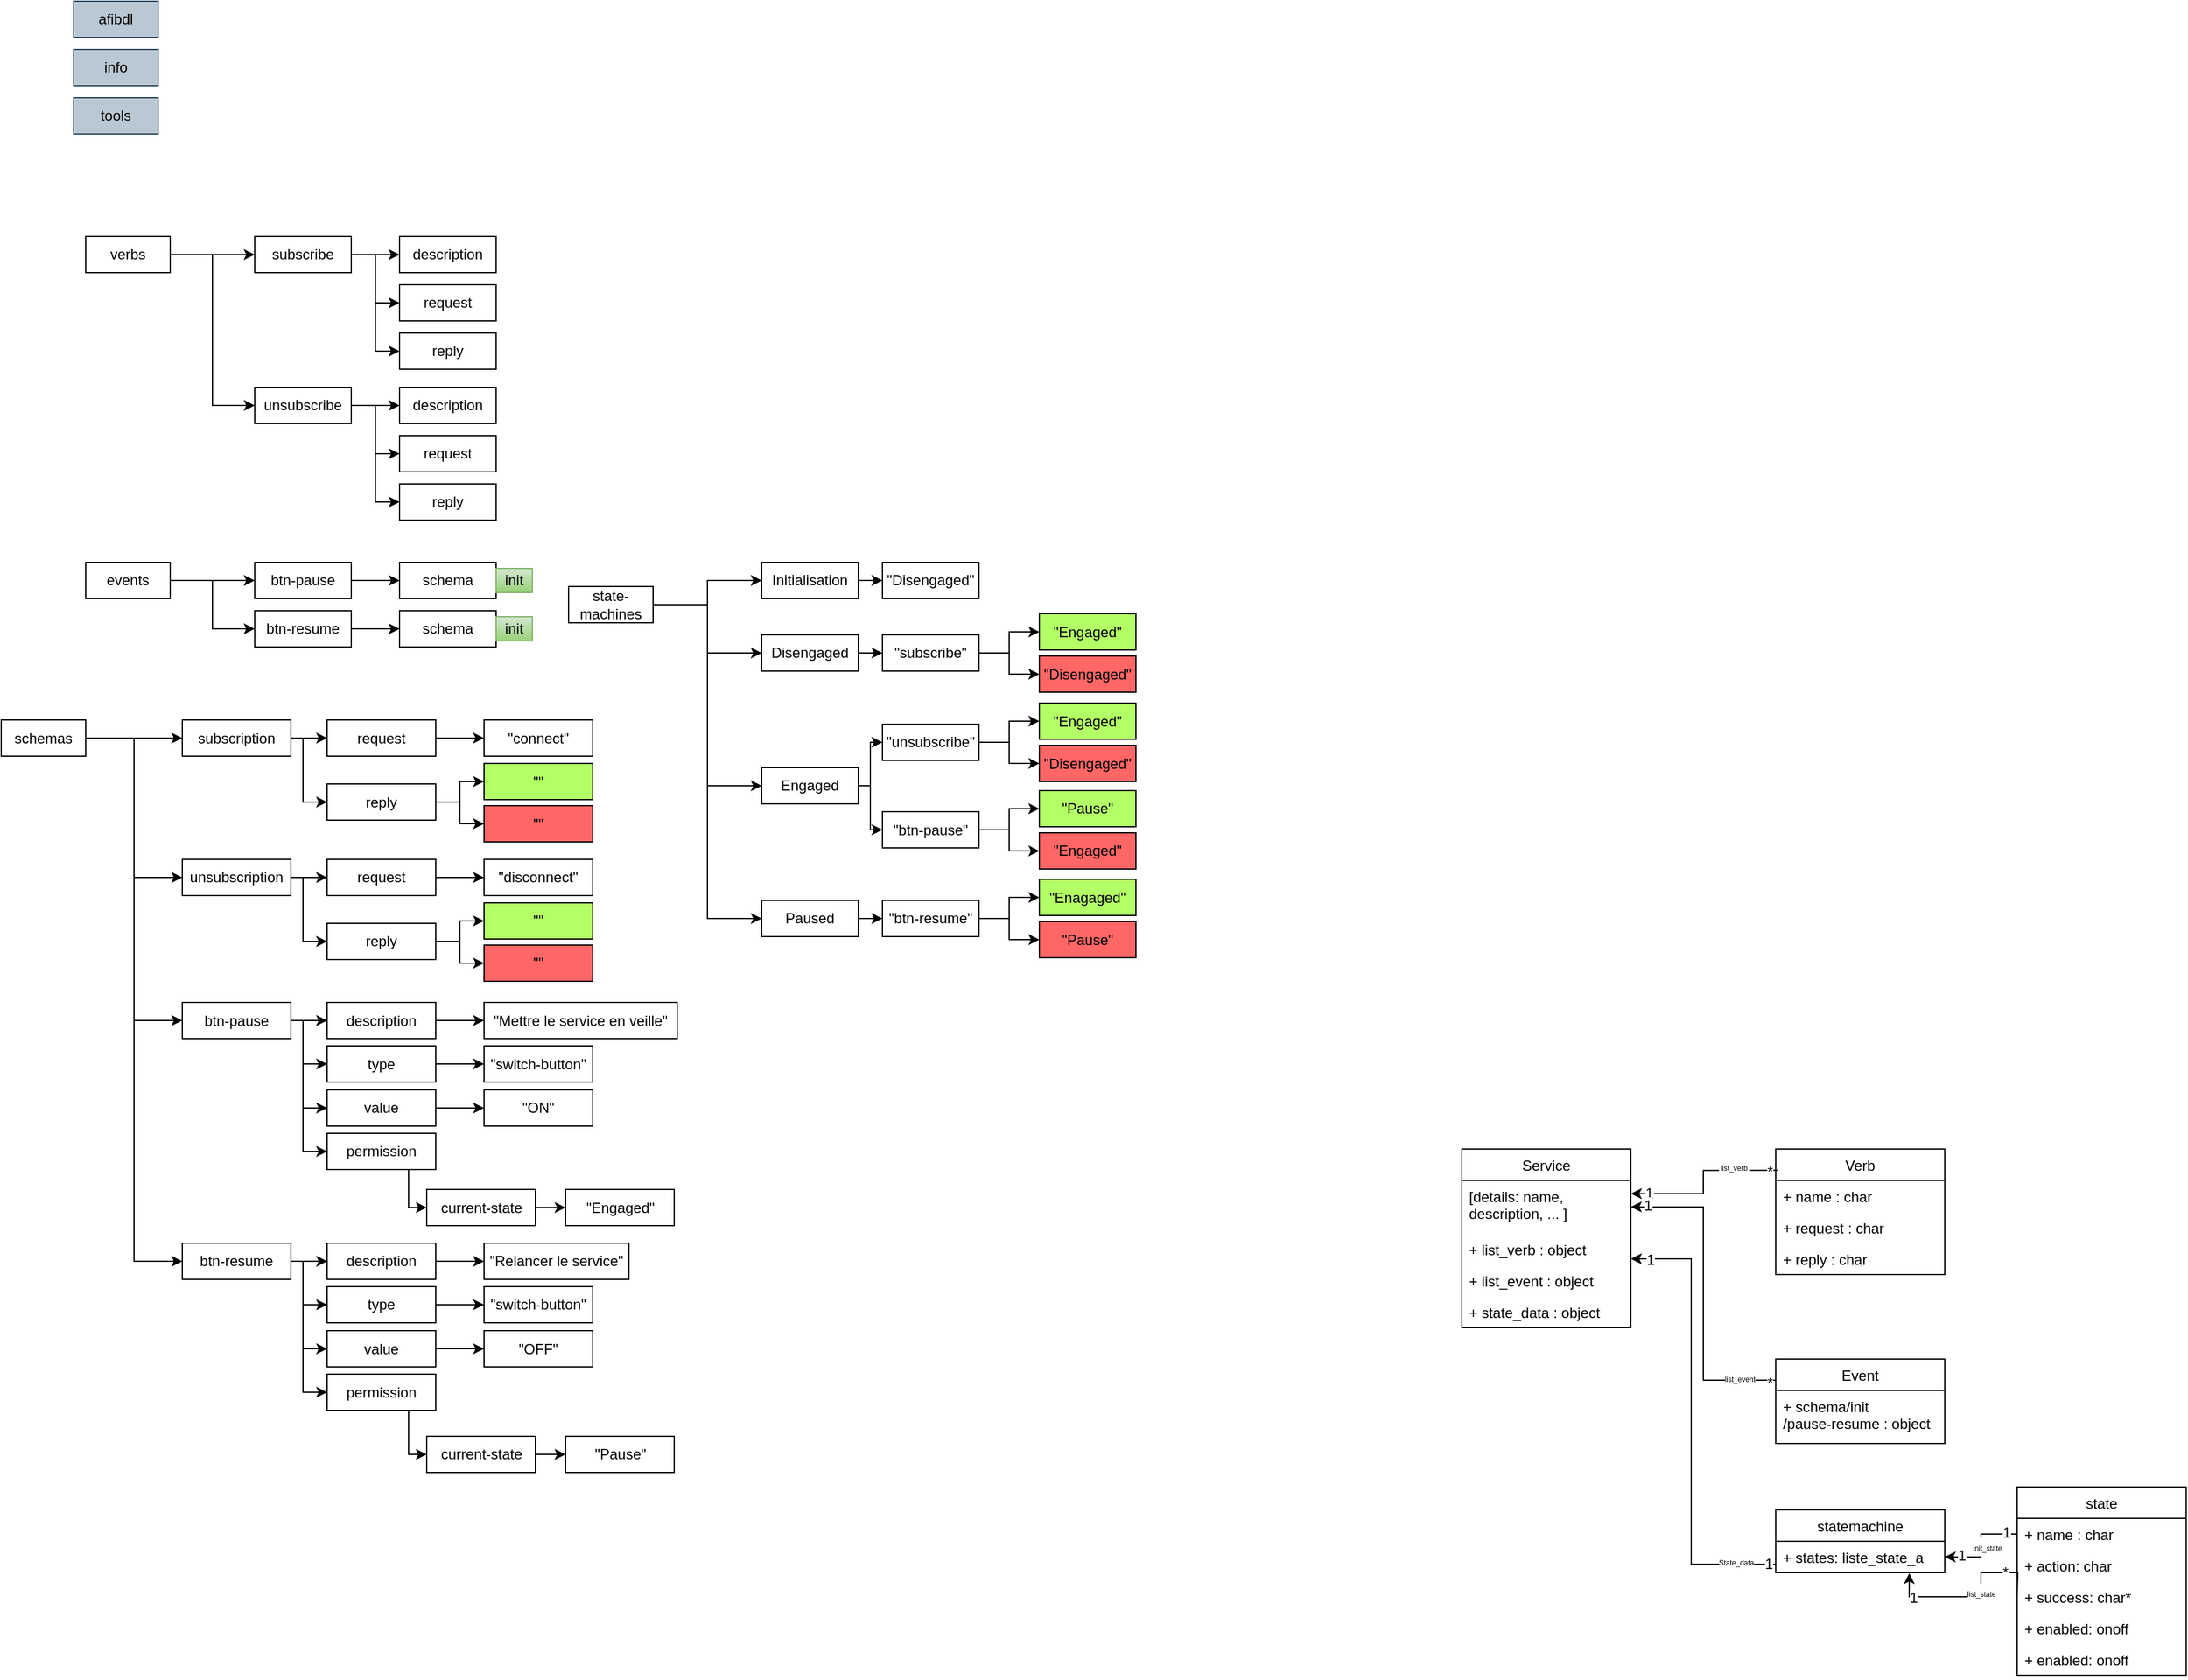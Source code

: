 <mxfile version="9.3.1" type="device" userAgent="Mozilla/5.0 (Macintosh; Intel Mac OS X 10_14_5) AppleWebKit/537.36 (KHTML, like Gecko) draw.io/9.3.1 Chrome/66.0.336.181 Electron/3.0.6 Safari/537.36" editor="www.draw.io"><diagram id="24YvYwJ9fPWaS8SJnRq9" name="Page-1"><mxGraphModel dx="1188" dy="614" grid="1" gridSize="10" guides="1" tooltips="1" connect="1" arrows="1" fold="1" page="0" pageScale="1" pageWidth="850" pageHeight="1100" background="#ffffff" math="0" shadow="0"><root><mxCell id="0"/><mxCell id="1" parent="0"/><mxCell id="QoUCyufGSSuas2Pn6Xo8-1" value="afibdl" style="rounded=0;whiteSpace=wrap;html=1;fillColor=#bac8d3;strokeColor=#23445d;" parent="1" vertex="1"><mxGeometry x="-310" y="10" width="70" height="30" as="geometry"/></mxCell><mxCell id="QoUCyufGSSuas2Pn6Xo8-2" value="info" style="rounded=0;whiteSpace=wrap;html=1;fillColor=#bac8d3;strokeColor=#23445d;" parent="1" vertex="1"><mxGeometry x="-310" y="50" width="70" height="30" as="geometry"/></mxCell><mxCell id="QoUCyufGSSuas2Pn6Xo8-3" value="tools" style="rounded=0;whiteSpace=wrap;html=1;fillColor=#bac8d3;strokeColor=#23445d;" parent="1" vertex="1"><mxGeometry x="-310" y="90" width="70" height="30" as="geometry"/></mxCell><mxCell id="QoUCyufGSSuas2Pn6Xo8-12" style="edgeStyle=orthogonalEdgeStyle;rounded=0;orthogonalLoop=1;jettySize=auto;html=1;exitX=1;exitY=0.5;exitDx=0;exitDy=0;entryX=0;entryY=0.5;entryDx=0;entryDy=0;" parent="1" source="QoUCyufGSSuas2Pn6Xo8-4" target="QoUCyufGSSuas2Pn6Xo8-9" edge="1"><mxGeometry relative="1" as="geometry"/></mxCell><mxCell id="QoUCyufGSSuas2Pn6Xo8-45" style="edgeStyle=orthogonalEdgeStyle;rounded=0;orthogonalLoop=1;jettySize=auto;html=1;exitX=1;exitY=0.5;exitDx=0;exitDy=0;entryX=0;entryY=0.5;entryDx=0;entryDy=0;" parent="1" source="QoUCyufGSSuas2Pn6Xo8-4" target="QoUCyufGSSuas2Pn6Xo8-10" edge="1"><mxGeometry relative="1" as="geometry"/></mxCell><mxCell id="QoUCyufGSSuas2Pn6Xo8-4" value="verbs" style="rounded=0;whiteSpace=wrap;html=1;" parent="1" vertex="1"><mxGeometry x="-300" y="205" width="70" height="30" as="geometry"/></mxCell><mxCell id="QoUCyufGSSuas2Pn6Xo8-46" style="edgeStyle=orthogonalEdgeStyle;rounded=0;orthogonalLoop=1;jettySize=auto;html=1;exitX=1;exitY=0.5;exitDx=0;exitDy=0;entryX=0;entryY=0.5;entryDx=0;entryDy=0;" parent="1" source="QoUCyufGSSuas2Pn6Xo8-5" target="QoUCyufGSSuas2Pn6Xo8-14" edge="1"><mxGeometry relative="1" as="geometry"/></mxCell><mxCell id="QoUCyufGSSuas2Pn6Xo8-47" style="edgeStyle=orthogonalEdgeStyle;rounded=0;orthogonalLoop=1;jettySize=auto;html=1;exitX=1;exitY=0.5;exitDx=0;exitDy=0;entryX=0;entryY=0.5;entryDx=0;entryDy=0;" parent="1" source="QoUCyufGSSuas2Pn6Xo8-5" target="QoUCyufGSSuas2Pn6Xo8-13" edge="1"><mxGeometry relative="1" as="geometry"/></mxCell><mxCell id="QoUCyufGSSuas2Pn6Xo8-5" value="events" style="rounded=0;whiteSpace=wrap;html=1;" parent="1" vertex="1"><mxGeometry x="-300" y="475" width="70" height="30" as="geometry"/></mxCell><mxCell id="QoUCyufGSSuas2Pn6Xo8-30" style="edgeStyle=orthogonalEdgeStyle;rounded=0;orthogonalLoop=1;jettySize=auto;html=1;exitX=1;exitY=0.5;exitDx=0;exitDy=0;entryX=0;entryY=0.5;entryDx=0;entryDy=0;" parent="1" source="QoUCyufGSSuas2Pn6Xo8-7" target="QoUCyufGSSuas2Pn6Xo8-26" edge="1"><mxGeometry relative="1" as="geometry"/></mxCell><mxCell id="QoUCyufGSSuas2Pn6Xo8-31" style="edgeStyle=orthogonalEdgeStyle;rounded=0;orthogonalLoop=1;jettySize=auto;html=1;exitX=1;exitY=0.5;exitDx=0;exitDy=0;entryX=0;entryY=0.5;entryDx=0;entryDy=0;" parent="1" source="QoUCyufGSSuas2Pn6Xo8-7" target="QoUCyufGSSuas2Pn6Xo8-27" edge="1"><mxGeometry relative="1" as="geometry"/></mxCell><mxCell id="QoUCyufGSSuas2Pn6Xo8-32" style="edgeStyle=orthogonalEdgeStyle;rounded=0;orthogonalLoop=1;jettySize=auto;html=1;exitX=1;exitY=0.5;exitDx=0;exitDy=0;entryX=0;entryY=0.5;entryDx=0;entryDy=0;" parent="1" source="QoUCyufGSSuas2Pn6Xo8-7" target="QoUCyufGSSuas2Pn6Xo8-158" edge="1"><mxGeometry relative="1" as="geometry"><mxPoint x="-220" y="1235.5" as="targetPoint"/></mxGeometry></mxCell><mxCell id="QoUCyufGSSuas2Pn6Xo8-52" style="edgeStyle=orthogonalEdgeStyle;rounded=0;orthogonalLoop=1;jettySize=auto;html=1;exitX=1;exitY=0.5;exitDx=0;exitDy=0;entryX=0;entryY=0.5;entryDx=0;entryDy=0;" parent="1" source="QoUCyufGSSuas2Pn6Xo8-7" target="QoUCyufGSSuas2Pn6Xo8-25" edge="1"><mxGeometry relative="1" as="geometry"/></mxCell><mxCell id="QoUCyufGSSuas2Pn6Xo8-7" value="schemas" style="rounded=0;whiteSpace=wrap;html=1;" parent="1" vertex="1"><mxGeometry x="-370" y="605.5" width="70" height="30" as="geometry"/></mxCell><mxCell id="QoUCyufGSSuas2Pn6Xo8-21" style="edgeStyle=orthogonalEdgeStyle;rounded=0;orthogonalLoop=1;jettySize=auto;html=1;exitX=1;exitY=0.5;exitDx=0;exitDy=0;" parent="1" source="QoUCyufGSSuas2Pn6Xo8-8" target="QoUCyufGSSuas2Pn6Xo8-17" edge="1"><mxGeometry relative="1" as="geometry"/></mxCell><mxCell id="QoUCyufGSSuas2Pn6Xo8-22" style="edgeStyle=orthogonalEdgeStyle;rounded=0;orthogonalLoop=1;jettySize=auto;html=1;exitX=1;exitY=0.5;exitDx=0;exitDy=0;entryX=0;entryY=0.5;entryDx=0;entryDy=0;" parent="1" source="QoUCyufGSSuas2Pn6Xo8-8" target="QoUCyufGSSuas2Pn6Xo8-18" edge="1"><mxGeometry relative="1" as="geometry"/></mxCell><mxCell id="QoUCyufGSSuas2Pn6Xo8-23" style="edgeStyle=orthogonalEdgeStyle;rounded=0;orthogonalLoop=1;jettySize=auto;html=1;exitX=1;exitY=0.5;exitDx=0;exitDy=0;entryX=0;entryY=0.5;entryDx=0;entryDy=0;" parent="1" source="QoUCyufGSSuas2Pn6Xo8-8" target="QoUCyufGSSuas2Pn6Xo8-19" edge="1"><mxGeometry relative="1" as="geometry"/></mxCell><mxCell id="QoUCyufGSSuas2Pn6Xo8-24" style="edgeStyle=orthogonalEdgeStyle;rounded=0;orthogonalLoop=1;jettySize=auto;html=1;exitX=1;exitY=0.5;exitDx=0;exitDy=0;entryX=0;entryY=0.5;entryDx=0;entryDy=0;" parent="1" source="QoUCyufGSSuas2Pn6Xo8-8" target="QoUCyufGSSuas2Pn6Xo8-20" edge="1"><mxGeometry relative="1" as="geometry"/></mxCell><mxCell id="QoUCyufGSSuas2Pn6Xo8-8" value="state-machines" style="rounded=0;whiteSpace=wrap;html=1;" parent="1" vertex="1"><mxGeometry x="100" y="495" width="70" height="30" as="geometry"/></mxCell><mxCell id="QoUCyufGSSuas2Pn6Xo8-42" style="edgeStyle=orthogonalEdgeStyle;rounded=0;orthogonalLoop=1;jettySize=auto;html=1;exitX=1;exitY=0.5;exitDx=0;exitDy=0;entryX=0;entryY=0.5;entryDx=0;entryDy=0;" parent="1" source="QoUCyufGSSuas2Pn6Xo8-9" target="QoUCyufGSSuas2Pn6Xo8-39" edge="1"><mxGeometry relative="1" as="geometry"/></mxCell><mxCell id="QoUCyufGSSuas2Pn6Xo8-43" style="edgeStyle=orthogonalEdgeStyle;rounded=0;orthogonalLoop=1;jettySize=auto;html=1;exitX=1;exitY=0.5;exitDx=0;exitDy=0;entryX=0;entryY=0.5;entryDx=0;entryDy=0;" parent="1" source="QoUCyufGSSuas2Pn6Xo8-9" target="QoUCyufGSSuas2Pn6Xo8-41" edge="1"><mxGeometry relative="1" as="geometry"/></mxCell><mxCell id="QoUCyufGSSuas2Pn6Xo8-44" style="edgeStyle=orthogonalEdgeStyle;rounded=0;orthogonalLoop=1;jettySize=auto;html=1;exitX=1;exitY=0.5;exitDx=0;exitDy=0;entryX=0;entryY=0.5;entryDx=0;entryDy=0;" parent="1" source="QoUCyufGSSuas2Pn6Xo8-9" target="QoUCyufGSSuas2Pn6Xo8-40" edge="1"><mxGeometry relative="1" as="geometry"/></mxCell><mxCell id="QoUCyufGSSuas2Pn6Xo8-9" value="unsubscribe" style="rounded=0;whiteSpace=wrap;html=1;" parent="1" vertex="1"><mxGeometry x="-160" y="330" width="80" height="30" as="geometry"/></mxCell><mxCell id="QoUCyufGSSuas2Pn6Xo8-36" style="edgeStyle=orthogonalEdgeStyle;rounded=0;orthogonalLoop=1;jettySize=auto;html=1;exitX=1;exitY=0.5;exitDx=0;exitDy=0;entryX=0;entryY=0.5;entryDx=0;entryDy=0;" parent="1" source="QoUCyufGSSuas2Pn6Xo8-10" target="QoUCyufGSSuas2Pn6Xo8-33" edge="1"><mxGeometry relative="1" as="geometry"/></mxCell><mxCell id="QoUCyufGSSuas2Pn6Xo8-37" style="edgeStyle=orthogonalEdgeStyle;rounded=0;orthogonalLoop=1;jettySize=auto;html=1;exitX=1;exitY=0.5;exitDx=0;exitDy=0;entryX=0;entryY=0.5;entryDx=0;entryDy=0;" parent="1" source="QoUCyufGSSuas2Pn6Xo8-10" target="QoUCyufGSSuas2Pn6Xo8-35" edge="1"><mxGeometry relative="1" as="geometry"/></mxCell><mxCell id="QoUCyufGSSuas2Pn6Xo8-38" style="edgeStyle=orthogonalEdgeStyle;rounded=0;orthogonalLoop=1;jettySize=auto;html=1;exitX=1;exitY=0.5;exitDx=0;exitDy=0;entryX=0;entryY=0.5;entryDx=0;entryDy=0;" parent="1" source="QoUCyufGSSuas2Pn6Xo8-10" target="QoUCyufGSSuas2Pn6Xo8-34" edge="1"><mxGeometry relative="1" as="geometry"/></mxCell><mxCell id="QoUCyufGSSuas2Pn6Xo8-10" value="subscribe" style="rounded=0;whiteSpace=wrap;html=1;" parent="1" vertex="1"><mxGeometry x="-160" y="205" width="80" height="30" as="geometry"/></mxCell><mxCell id="QoUCyufGSSuas2Pn6Xo8-51" style="edgeStyle=orthogonalEdgeStyle;rounded=0;orthogonalLoop=1;jettySize=auto;html=1;exitX=1;exitY=0.5;exitDx=0;exitDy=0;entryX=0;entryY=0.5;entryDx=0;entryDy=0;" parent="1" source="QoUCyufGSSuas2Pn6Xo8-13" target="QoUCyufGSSuas2Pn6Xo8-50" edge="1"><mxGeometry relative="1" as="geometry"/></mxCell><mxCell id="QoUCyufGSSuas2Pn6Xo8-13" value="btn-resume" style="rounded=0;whiteSpace=wrap;html=1;" parent="1" vertex="1"><mxGeometry x="-160" y="515" width="80" height="30" as="geometry"/></mxCell><mxCell id="QoUCyufGSSuas2Pn6Xo8-49" style="edgeStyle=orthogonalEdgeStyle;rounded=0;orthogonalLoop=1;jettySize=auto;html=1;exitX=1;exitY=0.5;exitDx=0;exitDy=0;entryX=0;entryY=0.5;entryDx=0;entryDy=0;" parent="1" source="QoUCyufGSSuas2Pn6Xo8-14" target="QoUCyufGSSuas2Pn6Xo8-48" edge="1"><mxGeometry relative="1" as="geometry"/></mxCell><mxCell id="QoUCyufGSSuas2Pn6Xo8-14" value="btn-pause" style="rounded=0;whiteSpace=wrap;html=1;" parent="1" vertex="1"><mxGeometry x="-160" y="475" width="80" height="30" as="geometry"/></mxCell><mxCell id="QoUCyufGSSuas2Pn6Xo8-57" style="edgeStyle=orthogonalEdgeStyle;rounded=0;orthogonalLoop=1;jettySize=auto;html=1;exitX=1;exitY=0.5;exitDx=0;exitDy=0;entryX=0;entryY=0.5;entryDx=0;entryDy=0;" parent="1" source="QoUCyufGSSuas2Pn6Xo8-17" target="QoUCyufGSSuas2Pn6Xo8-56" edge="1"><mxGeometry relative="1" as="geometry"/></mxCell><mxCell id="QoUCyufGSSuas2Pn6Xo8-17" value="Initialisation" style="rounded=0;whiteSpace=wrap;html=1;" parent="1" vertex="1"><mxGeometry x="260" y="475" width="80" height="30" as="geometry"/></mxCell><mxCell id="QoUCyufGSSuas2Pn6Xo8-63" style="edgeStyle=orthogonalEdgeStyle;rounded=0;orthogonalLoop=1;jettySize=auto;html=1;exitX=1;exitY=0.5;exitDx=0;exitDy=0;entryX=0;entryY=0.5;entryDx=0;entryDy=0;" parent="1" source="QoUCyufGSSuas2Pn6Xo8-18" target="QoUCyufGSSuas2Pn6Xo8-58" edge="1"><mxGeometry relative="1" as="geometry"/></mxCell><mxCell id="QoUCyufGSSuas2Pn6Xo8-18" value="Disengaged" style="rounded=0;whiteSpace=wrap;html=1;" parent="1" vertex="1"><mxGeometry x="260" y="535" width="80" height="30" as="geometry"/></mxCell><mxCell id="QoUCyufGSSuas2Pn6Xo8-75" style="edgeStyle=orthogonalEdgeStyle;rounded=0;orthogonalLoop=1;jettySize=auto;html=1;exitX=1;exitY=0.5;exitDx=0;exitDy=0;entryX=0;entryY=0.5;entryDx=0;entryDy=0;" parent="1" source="QoUCyufGSSuas2Pn6Xo8-19" target="QoUCyufGSSuas2Pn6Xo8-64" edge="1"><mxGeometry relative="1" as="geometry"><Array as="points"><mxPoint x="350" y="660"/><mxPoint x="350" y="624"/></Array></mxGeometry></mxCell><mxCell id="QoUCyufGSSuas2Pn6Xo8-76" style="edgeStyle=orthogonalEdgeStyle;rounded=0;orthogonalLoop=1;jettySize=auto;html=1;exitX=1;exitY=0.5;exitDx=0;exitDy=0;entryX=0;entryY=0.5;entryDx=0;entryDy=0;" parent="1" source="QoUCyufGSSuas2Pn6Xo8-19" target="QoUCyufGSSuas2Pn6Xo8-72" edge="1"><mxGeometry relative="1" as="geometry"><Array as="points"><mxPoint x="350" y="660"/><mxPoint x="350" y="697"/></Array></mxGeometry></mxCell><mxCell id="QoUCyufGSSuas2Pn6Xo8-19" value="Engaged" style="rounded=0;whiteSpace=wrap;html=1;" parent="1" vertex="1"><mxGeometry x="260" y="645" width="80" height="30" as="geometry"/></mxCell><mxCell id="QoUCyufGSSuas2Pn6Xo8-68" style="edgeStyle=orthogonalEdgeStyle;rounded=0;orthogonalLoop=1;jettySize=auto;html=1;exitX=1;exitY=0.5;exitDx=0;exitDy=0;entryX=0;entryY=0.5;entryDx=0;entryDy=0;" parent="1" source="QoUCyufGSSuas2Pn6Xo8-64" target="QoUCyufGSSuas2Pn6Xo8-66" edge="1"><mxGeometry relative="1" as="geometry"/></mxCell><mxCell id="QoUCyufGSSuas2Pn6Xo8-69" style="edgeStyle=orthogonalEdgeStyle;rounded=0;orthogonalLoop=1;jettySize=auto;html=1;exitX=1;exitY=0.5;exitDx=0;exitDy=0;entryX=0;entryY=0.5;entryDx=0;entryDy=0;" parent="1" source="QoUCyufGSSuas2Pn6Xo8-64" target="QoUCyufGSSuas2Pn6Xo8-67" edge="1"><mxGeometry relative="1" as="geometry"/></mxCell><mxCell id="QoUCyufGSSuas2Pn6Xo8-64" value="&quot;unsubscribe&quot;" style="rounded=0;whiteSpace=wrap;html=1;" parent="1" vertex="1"><mxGeometry x="360" y="609" width="80" height="30" as="geometry"/></mxCell><mxCell id="QoUCyufGSSuas2Pn6Xo8-83" style="edgeStyle=orthogonalEdgeStyle;rounded=0;orthogonalLoop=1;jettySize=auto;html=1;exitX=1;exitY=0.5;exitDx=0;exitDy=0;entryX=0;entryY=0.5;entryDx=0;entryDy=0;" parent="1" source="QoUCyufGSSuas2Pn6Xo8-20" target="QoUCyufGSSuas2Pn6Xo8-80" edge="1"><mxGeometry relative="1" as="geometry"/></mxCell><mxCell id="QoUCyufGSSuas2Pn6Xo8-20" value="Paused" style="rounded=0;whiteSpace=wrap;html=1;" parent="1" vertex="1"><mxGeometry x="260" y="755" width="80" height="30" as="geometry"/></mxCell><mxCell id="QoUCyufGSSuas2Pn6Xo8-86" style="edgeStyle=orthogonalEdgeStyle;rounded=0;orthogonalLoop=1;jettySize=auto;html=1;exitX=1;exitY=0.5;exitDx=0;exitDy=0;entryX=0;entryY=0.5;entryDx=0;entryDy=0;" parent="1" source="QoUCyufGSSuas2Pn6Xo8-25" target="QoUCyufGSSuas2Pn6Xo8-84" edge="1"><mxGeometry relative="1" as="geometry"/></mxCell><mxCell id="QoUCyufGSSuas2Pn6Xo8-87" style="edgeStyle=orthogonalEdgeStyle;rounded=0;orthogonalLoop=1;jettySize=auto;html=1;exitX=1;exitY=0.5;exitDx=0;exitDy=0;entryX=0;entryY=0.5;entryDx=0;entryDy=0;" parent="1" source="QoUCyufGSSuas2Pn6Xo8-25" target="QoUCyufGSSuas2Pn6Xo8-90" edge="1"><mxGeometry relative="1" as="geometry"><mxPoint x="-100" y="660.5" as="targetPoint"/><Array as="points"><mxPoint x="-120" y="620.5"/><mxPoint x="-120" y="673.5"/></Array></mxGeometry></mxCell><mxCell id="QoUCyufGSSuas2Pn6Xo8-25" value="subscription" style="rounded=0;whiteSpace=wrap;html=1;" parent="1" vertex="1"><mxGeometry x="-220" y="605.5" width="90" height="30" as="geometry"/></mxCell><mxCell id="QoUCyufGSSuas2Pn6Xo8-104" style="edgeStyle=orthogonalEdgeStyle;rounded=0;orthogonalLoop=1;jettySize=auto;html=1;exitX=1;exitY=0.5;exitDx=0;exitDy=0;entryX=0;entryY=0.5;entryDx=0;entryDy=0;" parent="1" source="QoUCyufGSSuas2Pn6Xo8-26" target="QoUCyufGSSuas2Pn6Xo8-97" edge="1"><mxGeometry relative="1" as="geometry"/></mxCell><mxCell id="QoUCyufGSSuas2Pn6Xo8-105" style="edgeStyle=orthogonalEdgeStyle;rounded=0;orthogonalLoop=1;jettySize=auto;html=1;exitX=1;exitY=0.5;exitDx=0;exitDy=0;entryX=0;entryY=0.5;entryDx=0;entryDy=0;" parent="1" source="QoUCyufGSSuas2Pn6Xo8-26" target="QoUCyufGSSuas2Pn6Xo8-101" edge="1"><mxGeometry relative="1" as="geometry"><Array as="points"><mxPoint x="-120" y="736"/><mxPoint x="-120" y="789"/></Array></mxGeometry></mxCell><mxCell id="QoUCyufGSSuas2Pn6Xo8-26" value="unsubscription" style="rounded=0;whiteSpace=wrap;html=1;" parent="1" vertex="1"><mxGeometry x="-220" y="721" width="90" height="30" as="geometry"/></mxCell><mxCell id="QoUCyufGSSuas2Pn6Xo8-114" style="edgeStyle=orthogonalEdgeStyle;rounded=0;orthogonalLoop=1;jettySize=auto;html=1;exitX=1;exitY=0.5;exitDx=0;exitDy=0;entryX=0;entryY=0.5;entryDx=0;entryDy=0;" parent="1" source="QoUCyufGSSuas2Pn6Xo8-27" target="QoUCyufGSSuas2Pn6Xo8-107" edge="1"><mxGeometry relative="1" as="geometry"/></mxCell><mxCell id="QoUCyufGSSuas2Pn6Xo8-135" style="edgeStyle=orthogonalEdgeStyle;rounded=0;orthogonalLoop=1;jettySize=auto;html=1;exitX=1;exitY=0.5;exitDx=0;exitDy=0;entryX=0;entryY=0.5;entryDx=0;entryDy=0;" parent="1" source="QoUCyufGSSuas2Pn6Xo8-27" target="QoUCyufGSSuas2Pn6Xo8-127" edge="1"><mxGeometry relative="1" as="geometry"><Array as="points"><mxPoint x="-120" y="854.5"/><mxPoint x="-120" y="890.5"/></Array></mxGeometry></mxCell><mxCell id="QoUCyufGSSuas2Pn6Xo8-136" style="edgeStyle=orthogonalEdgeStyle;rounded=0;orthogonalLoop=1;jettySize=auto;html=1;exitX=1;exitY=0.5;exitDx=0;exitDy=0;entryX=0;entryY=0.5;entryDx=0;entryDy=0;" parent="1" source="QoUCyufGSSuas2Pn6Xo8-27" target="QoUCyufGSSuas2Pn6Xo8-130" edge="1"><mxGeometry relative="1" as="geometry"><Array as="points"><mxPoint x="-120" y="854.5"/><mxPoint x="-120" y="927.5"/></Array></mxGeometry></mxCell><mxCell id="QoUCyufGSSuas2Pn6Xo8-137" style="edgeStyle=orthogonalEdgeStyle;rounded=0;orthogonalLoop=1;jettySize=auto;html=1;exitX=1;exitY=0.5;exitDx=0;exitDy=0;entryX=0;entryY=0.5;entryDx=0;entryDy=0;" parent="1" source="QoUCyufGSSuas2Pn6Xo8-27" target="QoUCyufGSSuas2Pn6Xo8-133" edge="1"><mxGeometry relative="1" as="geometry"><Array as="points"><mxPoint x="-120" y="854.5"/><mxPoint x="-120" y="963.5"/></Array></mxGeometry></mxCell><mxCell id="QoUCyufGSSuas2Pn6Xo8-27" value="btn-pause" style="rounded=0;whiteSpace=wrap;html=1;" parent="1" vertex="1"><mxGeometry x="-220" y="839.5" width="90" height="30" as="geometry"/></mxCell><mxCell id="QoUCyufGSSuas2Pn6Xo8-33" value="description" style="rounded=0;whiteSpace=wrap;html=1;" parent="1" vertex="1"><mxGeometry x="-40" y="205" width="80" height="30" as="geometry"/></mxCell><mxCell id="QoUCyufGSSuas2Pn6Xo8-34" value="reply" style="rounded=0;whiteSpace=wrap;html=1;" parent="1" vertex="1"><mxGeometry x="-40" y="285" width="80" height="30" as="geometry"/></mxCell><mxCell id="QoUCyufGSSuas2Pn6Xo8-35" value="request" style="rounded=0;whiteSpace=wrap;html=1;" parent="1" vertex="1"><mxGeometry x="-40" y="245" width="80" height="30" as="geometry"/></mxCell><mxCell id="QoUCyufGSSuas2Pn6Xo8-39" value="description" style="rounded=0;whiteSpace=wrap;html=1;" parent="1" vertex="1"><mxGeometry x="-40" y="330" width="80" height="30" as="geometry"/></mxCell><mxCell id="QoUCyufGSSuas2Pn6Xo8-40" value="reply" style="rounded=0;whiteSpace=wrap;html=1;" parent="1" vertex="1"><mxGeometry x="-40" y="410" width="80" height="30" as="geometry"/></mxCell><mxCell id="QoUCyufGSSuas2Pn6Xo8-41" value="request" style="rounded=0;whiteSpace=wrap;html=1;" parent="1" vertex="1"><mxGeometry x="-40" y="370" width="80" height="30" as="geometry"/></mxCell><mxCell id="QoUCyufGSSuas2Pn6Xo8-48" value="schema" style="rounded=0;whiteSpace=wrap;html=1;" parent="1" vertex="1"><mxGeometry x="-40" y="475" width="80" height="30" as="geometry"/></mxCell><mxCell id="QoUCyufGSSuas2Pn6Xo8-50" value="schema" style="rounded=0;whiteSpace=wrap;html=1;" parent="1" vertex="1"><mxGeometry x="-40" y="515" width="80" height="30" as="geometry"/></mxCell><mxCell id="QoUCyufGSSuas2Pn6Xo8-53" value="init" style="rounded=0;whiteSpace=wrap;html=1;gradientColor=#97d077;fillColor=#d5e8d4;strokeColor=#82b366;" parent="1" vertex="1"><mxGeometry x="40" y="480" width="30" height="20" as="geometry"/></mxCell><mxCell id="QoUCyufGSSuas2Pn6Xo8-54" value="init" style="rounded=0;whiteSpace=wrap;html=1;gradientColor=#97d077;fillColor=#d5e8d4;strokeColor=#82b366;" parent="1" vertex="1"><mxGeometry x="40" y="520" width="30" height="20" as="geometry"/></mxCell><mxCell id="QoUCyufGSSuas2Pn6Xo8-56" value="&quot;Disengaged&quot;" style="rounded=0;whiteSpace=wrap;html=1;" parent="1" vertex="1"><mxGeometry x="360" y="475" width="80" height="30" as="geometry"/></mxCell><mxCell id="QoUCyufGSSuas2Pn6Xo8-61" style="edgeStyle=orthogonalEdgeStyle;rounded=0;orthogonalLoop=1;jettySize=auto;html=1;exitX=1;exitY=0.5;exitDx=0;exitDy=0;entryX=0;entryY=0.5;entryDx=0;entryDy=0;" parent="1" source="QoUCyufGSSuas2Pn6Xo8-58" target="QoUCyufGSSuas2Pn6Xo8-59" edge="1"><mxGeometry relative="1" as="geometry"/></mxCell><mxCell id="QoUCyufGSSuas2Pn6Xo8-62" style="edgeStyle=orthogonalEdgeStyle;rounded=0;orthogonalLoop=1;jettySize=auto;html=1;exitX=1;exitY=0.5;exitDx=0;exitDy=0;entryX=0;entryY=0.5;entryDx=0;entryDy=0;" parent="1" source="QoUCyufGSSuas2Pn6Xo8-58" target="QoUCyufGSSuas2Pn6Xo8-60" edge="1"><mxGeometry relative="1" as="geometry"/></mxCell><mxCell id="QoUCyufGSSuas2Pn6Xo8-58" value="&quot;subscribe&quot;" style="rounded=0;whiteSpace=wrap;html=1;" parent="1" vertex="1"><mxGeometry x="360" y="535" width="80" height="30" as="geometry"/></mxCell><mxCell id="QoUCyufGSSuas2Pn6Xo8-59" value="&quot;Engaged&quot;" style="rounded=0;whiteSpace=wrap;html=1;fillColor=#B3FF66;" parent="1" vertex="1"><mxGeometry x="490" y="517.5" width="80" height="30" as="geometry"/></mxCell><mxCell id="QoUCyufGSSuas2Pn6Xo8-60" value="&quot;Disengaged&quot;" style="rounded=0;whiteSpace=wrap;html=1;fillColor=#FF6666;" parent="1" vertex="1"><mxGeometry x="490" y="552.5" width="80" height="30" as="geometry"/></mxCell><mxCell id="QoUCyufGSSuas2Pn6Xo8-66" value="&quot;Engaged&quot;" style="rounded=0;whiteSpace=wrap;html=1;fillColor=#B3FF66;" parent="1" vertex="1"><mxGeometry x="490" y="591.5" width="80" height="30" as="geometry"/></mxCell><mxCell id="QoUCyufGSSuas2Pn6Xo8-67" value="&quot;Disengaged&quot;" style="rounded=0;whiteSpace=wrap;html=1;fillColor=#FF6666;" parent="1" vertex="1"><mxGeometry x="490" y="626.5" width="80" height="30" as="geometry"/></mxCell><mxCell id="QoUCyufGSSuas2Pn6Xo8-70" style="edgeStyle=orthogonalEdgeStyle;rounded=0;orthogonalLoop=1;jettySize=auto;html=1;exitX=1;exitY=0.5;exitDx=0;exitDy=0;entryX=0;entryY=0.5;entryDx=0;entryDy=0;" parent="1" source="QoUCyufGSSuas2Pn6Xo8-72" target="QoUCyufGSSuas2Pn6Xo8-73" edge="1"><mxGeometry relative="1" as="geometry"/></mxCell><mxCell id="QoUCyufGSSuas2Pn6Xo8-71" style="edgeStyle=orthogonalEdgeStyle;rounded=0;orthogonalLoop=1;jettySize=auto;html=1;exitX=1;exitY=0.5;exitDx=0;exitDy=0;entryX=0;entryY=0.5;entryDx=0;entryDy=0;" parent="1" source="QoUCyufGSSuas2Pn6Xo8-72" target="QoUCyufGSSuas2Pn6Xo8-74" edge="1"><mxGeometry relative="1" as="geometry"/></mxCell><mxCell id="QoUCyufGSSuas2Pn6Xo8-72" value="&quot;btn-pause&quot;" style="rounded=0;whiteSpace=wrap;html=1;" parent="1" vertex="1"><mxGeometry x="360" y="681.5" width="80" height="30" as="geometry"/></mxCell><mxCell id="QoUCyufGSSuas2Pn6Xo8-73" value="&quot;Pause&quot;" style="rounded=0;whiteSpace=wrap;html=1;fillColor=#B3FF66;" parent="1" vertex="1"><mxGeometry x="490" y="664" width="80" height="30" as="geometry"/></mxCell><mxCell id="QoUCyufGSSuas2Pn6Xo8-74" value="&quot;Engaged&quot;" style="rounded=0;whiteSpace=wrap;html=1;fillColor=#FF6666;" parent="1" vertex="1"><mxGeometry x="490" y="699" width="80" height="30" as="geometry"/></mxCell><mxCell id="QoUCyufGSSuas2Pn6Xo8-78" style="edgeStyle=orthogonalEdgeStyle;rounded=0;orthogonalLoop=1;jettySize=auto;html=1;exitX=1;exitY=0.5;exitDx=0;exitDy=0;entryX=0;entryY=0.5;entryDx=0;entryDy=0;" parent="1" source="QoUCyufGSSuas2Pn6Xo8-80" target="QoUCyufGSSuas2Pn6Xo8-81" edge="1"><mxGeometry relative="1" as="geometry"/></mxCell><mxCell id="QoUCyufGSSuas2Pn6Xo8-79" style="edgeStyle=orthogonalEdgeStyle;rounded=0;orthogonalLoop=1;jettySize=auto;html=1;exitX=1;exitY=0.5;exitDx=0;exitDy=0;entryX=0;entryY=0.5;entryDx=0;entryDy=0;" parent="1" source="QoUCyufGSSuas2Pn6Xo8-80" target="QoUCyufGSSuas2Pn6Xo8-82" edge="1"><mxGeometry relative="1" as="geometry"/></mxCell><mxCell id="QoUCyufGSSuas2Pn6Xo8-80" value="&quot;btn-resume&quot;" style="rounded=0;whiteSpace=wrap;html=1;" parent="1" vertex="1"><mxGeometry x="360" y="755" width="80" height="30" as="geometry"/></mxCell><mxCell id="QoUCyufGSSuas2Pn6Xo8-81" value="&quot;Enagaged&quot;" style="rounded=0;whiteSpace=wrap;html=1;fillColor=#B3FF66;" parent="1" vertex="1"><mxGeometry x="490" y="737.5" width="80" height="30" as="geometry"/></mxCell><mxCell id="QoUCyufGSSuas2Pn6Xo8-82" value="&quot;Pause&quot;" style="rounded=0;whiteSpace=wrap;html=1;fillColor=#FF6666;" parent="1" vertex="1"><mxGeometry x="490" y="772.5" width="80" height="30" as="geometry"/></mxCell><mxCell id="QoUCyufGSSuas2Pn6Xo8-95" value="" style="edgeStyle=orthogonalEdgeStyle;rounded=0;orthogonalLoop=1;jettySize=auto;html=1;" parent="1" source="QoUCyufGSSuas2Pn6Xo8-84" target="QoUCyufGSSuas2Pn6Xo8-94" edge="1"><mxGeometry relative="1" as="geometry"/></mxCell><mxCell id="QoUCyufGSSuas2Pn6Xo8-84" value="request" style="rounded=0;whiteSpace=wrap;html=1;" parent="1" vertex="1"><mxGeometry x="-100" y="605.5" width="90" height="30" as="geometry"/></mxCell><mxCell id="QoUCyufGSSuas2Pn6Xo8-94" value="&quot;connect&quot;" style="rounded=0;whiteSpace=wrap;html=1;" parent="1" vertex="1"><mxGeometry x="30" y="605.5" width="90" height="30" as="geometry"/></mxCell><mxCell id="QoUCyufGSSuas2Pn6Xo8-88" style="edgeStyle=orthogonalEdgeStyle;rounded=0;orthogonalLoop=1;jettySize=auto;html=1;exitX=1;exitY=0.5;exitDx=0;exitDy=0;entryX=0;entryY=0.5;entryDx=0;entryDy=0;" parent="1" source="QoUCyufGSSuas2Pn6Xo8-90" target="QoUCyufGSSuas2Pn6Xo8-91" edge="1"><mxGeometry relative="1" as="geometry"/></mxCell><mxCell id="QoUCyufGSSuas2Pn6Xo8-89" style="edgeStyle=orthogonalEdgeStyle;rounded=0;orthogonalLoop=1;jettySize=auto;html=1;exitX=1;exitY=0.5;exitDx=0;exitDy=0;entryX=0;entryY=0.5;entryDx=0;entryDy=0;" parent="1" source="QoUCyufGSSuas2Pn6Xo8-90" target="QoUCyufGSSuas2Pn6Xo8-92" edge="1"><mxGeometry relative="1" as="geometry"/></mxCell><mxCell id="QoUCyufGSSuas2Pn6Xo8-90" value="reply" style="rounded=0;whiteSpace=wrap;html=1;" parent="1" vertex="1"><mxGeometry x="-100" y="658.5" width="90" height="30" as="geometry"/></mxCell><mxCell id="QoUCyufGSSuas2Pn6Xo8-91" value="&quot;&quot;" style="rounded=0;whiteSpace=wrap;html=1;fillColor=#B3FF66;" parent="1" vertex="1"><mxGeometry x="30" y="641.5" width="90" height="30" as="geometry"/></mxCell><mxCell id="QoUCyufGSSuas2Pn6Xo8-92" value="&quot;&quot;" style="rounded=0;whiteSpace=wrap;html=1;fillColor=#FF6666;" parent="1" vertex="1"><mxGeometry x="30" y="676.5" width="90" height="30" as="geometry"/></mxCell><mxCell id="QoUCyufGSSuas2Pn6Xo8-96" value="" style="edgeStyle=orthogonalEdgeStyle;rounded=0;orthogonalLoop=1;jettySize=auto;html=1;" parent="1" source="QoUCyufGSSuas2Pn6Xo8-97" target="QoUCyufGSSuas2Pn6Xo8-98" edge="1"><mxGeometry relative="1" as="geometry"/></mxCell><mxCell id="QoUCyufGSSuas2Pn6Xo8-97" value="request" style="rounded=0;whiteSpace=wrap;html=1;" parent="1" vertex="1"><mxGeometry x="-100" y="721" width="90" height="30" as="geometry"/></mxCell><mxCell id="QoUCyufGSSuas2Pn6Xo8-98" value="&quot;disconnect&quot;" style="rounded=0;whiteSpace=wrap;html=1;" parent="1" vertex="1"><mxGeometry x="30" y="721" width="90" height="30" as="geometry"/></mxCell><mxCell id="QoUCyufGSSuas2Pn6Xo8-99" style="edgeStyle=orthogonalEdgeStyle;rounded=0;orthogonalLoop=1;jettySize=auto;html=1;exitX=1;exitY=0.5;exitDx=0;exitDy=0;entryX=0;entryY=0.5;entryDx=0;entryDy=0;" parent="1" source="QoUCyufGSSuas2Pn6Xo8-101" target="QoUCyufGSSuas2Pn6Xo8-102" edge="1"><mxGeometry relative="1" as="geometry"/></mxCell><mxCell id="QoUCyufGSSuas2Pn6Xo8-100" style="edgeStyle=orthogonalEdgeStyle;rounded=0;orthogonalLoop=1;jettySize=auto;html=1;exitX=1;exitY=0.5;exitDx=0;exitDy=0;entryX=0;entryY=0.5;entryDx=0;entryDy=0;" parent="1" source="QoUCyufGSSuas2Pn6Xo8-101" target="QoUCyufGSSuas2Pn6Xo8-103" edge="1"><mxGeometry relative="1" as="geometry"/></mxCell><mxCell id="QoUCyufGSSuas2Pn6Xo8-101" value="reply" style="rounded=0;whiteSpace=wrap;html=1;" parent="1" vertex="1"><mxGeometry x="-100" y="774" width="90" height="30" as="geometry"/></mxCell><mxCell id="QoUCyufGSSuas2Pn6Xo8-102" value="&quot;&quot;" style="rounded=0;whiteSpace=wrap;html=1;fillColor=#B3FF66;" parent="1" vertex="1"><mxGeometry x="30" y="757" width="90" height="30" as="geometry"/></mxCell><mxCell id="QoUCyufGSSuas2Pn6Xo8-103" value="&quot;&quot;" style="rounded=0;whiteSpace=wrap;html=1;fillColor=#FF6666;" parent="1" vertex="1"><mxGeometry x="30" y="792" width="90" height="30" as="geometry"/></mxCell><mxCell id="QoUCyufGSSuas2Pn6Xo8-106" value="" style="edgeStyle=orthogonalEdgeStyle;rounded=0;orthogonalLoop=1;jettySize=auto;html=1;" parent="1" source="QoUCyufGSSuas2Pn6Xo8-107" target="QoUCyufGSSuas2Pn6Xo8-108" edge="1"><mxGeometry relative="1" as="geometry"/></mxCell><mxCell id="QoUCyufGSSuas2Pn6Xo8-107" value="description" style="rounded=0;whiteSpace=wrap;html=1;" parent="1" vertex="1"><mxGeometry x="-100" y="839.5" width="90" height="30" as="geometry"/></mxCell><mxCell id="QoUCyufGSSuas2Pn6Xo8-108" value="&quot;Mettre le service en veille&quot;" style="rounded=0;whiteSpace=wrap;html=1;" parent="1" vertex="1"><mxGeometry x="30" y="839.5" width="160" height="30" as="geometry"/></mxCell><mxCell id="QoUCyufGSSuas2Pn6Xo8-126" value="" style="edgeStyle=orthogonalEdgeStyle;rounded=0;orthogonalLoop=1;jettySize=auto;html=1;" parent="1" source="QoUCyufGSSuas2Pn6Xo8-127" target="QoUCyufGSSuas2Pn6Xo8-128" edge="1"><mxGeometry relative="1" as="geometry"/></mxCell><mxCell id="QoUCyufGSSuas2Pn6Xo8-127" value="type" style="rounded=0;whiteSpace=wrap;html=1;" parent="1" vertex="1"><mxGeometry x="-100" y="875.5" width="90" height="30" as="geometry"/></mxCell><mxCell id="QoUCyufGSSuas2Pn6Xo8-128" value="&quot;switch-button&quot;" style="rounded=0;whiteSpace=wrap;html=1;" parent="1" vertex="1"><mxGeometry x="30" y="875.5" width="90" height="30" as="geometry"/></mxCell><mxCell id="QoUCyufGSSuas2Pn6Xo8-129" value="" style="edgeStyle=orthogonalEdgeStyle;rounded=0;orthogonalLoop=1;jettySize=auto;html=1;" parent="1" source="QoUCyufGSSuas2Pn6Xo8-130" target="QoUCyufGSSuas2Pn6Xo8-131" edge="1"><mxGeometry relative="1" as="geometry"/></mxCell><mxCell id="QoUCyufGSSuas2Pn6Xo8-130" value="value" style="rounded=0;whiteSpace=wrap;html=1;" parent="1" vertex="1"><mxGeometry x="-100" y="912" width="90" height="30" as="geometry"/></mxCell><mxCell id="QoUCyufGSSuas2Pn6Xo8-131" value="&quot;ON&quot;" style="rounded=0;whiteSpace=wrap;html=1;" parent="1" vertex="1"><mxGeometry x="30" y="912" width="90" height="30" as="geometry"/></mxCell><mxCell id="QoUCyufGSSuas2Pn6Xo8-177" style="edgeStyle=orthogonalEdgeStyle;rounded=0;orthogonalLoop=1;jettySize=auto;html=1;exitX=0.75;exitY=1;exitDx=0;exitDy=0;entryX=0;entryY=0.5;entryDx=0;entryDy=0;" parent="1" source="QoUCyufGSSuas2Pn6Xo8-133" target="QoUCyufGSSuas2Pn6Xo8-134" edge="1"><mxGeometry relative="1" as="geometry"><Array as="points"><mxPoint x="-32" y="1009.5"/></Array></mxGeometry></mxCell><mxCell id="QoUCyufGSSuas2Pn6Xo8-133" value="permission" style="rounded=0;whiteSpace=wrap;html=1;" parent="1" vertex="1"><mxGeometry x="-100" y="948" width="90" height="30" as="geometry"/></mxCell><mxCell id="QoUCyufGSSuas2Pn6Xo8-139" value="" style="edgeStyle=orthogonalEdgeStyle;rounded=0;orthogonalLoop=1;jettySize=auto;html=1;" parent="1" source="QoUCyufGSSuas2Pn6Xo8-134" target="QoUCyufGSSuas2Pn6Xo8-138" edge="1"><mxGeometry relative="1" as="geometry"/></mxCell><mxCell id="QoUCyufGSSuas2Pn6Xo8-134" value="current-state" style="rounded=0;whiteSpace=wrap;html=1;" parent="1" vertex="1"><mxGeometry x="-17.5" y="994.5" width="90" height="30" as="geometry"/></mxCell><mxCell id="QoUCyufGSSuas2Pn6Xo8-138" value="&quot;Engaged&quot;" style="rounded=0;whiteSpace=wrap;html=1;" parent="1" vertex="1"><mxGeometry x="97.5" y="994.5" width="90" height="30" as="geometry"/></mxCell><mxCell id="QoUCyufGSSuas2Pn6Xo8-154" style="edgeStyle=orthogonalEdgeStyle;rounded=0;orthogonalLoop=1;jettySize=auto;html=1;exitX=1;exitY=0.5;exitDx=0;exitDy=0;entryX=0;entryY=0.5;entryDx=0;entryDy=0;" parent="1" source="QoUCyufGSSuas2Pn6Xo8-158" target="QoUCyufGSSuas2Pn6Xo8-160" edge="1"><mxGeometry relative="1" as="geometry"/></mxCell><mxCell id="QoUCyufGSSuas2Pn6Xo8-155" style="edgeStyle=orthogonalEdgeStyle;rounded=0;orthogonalLoop=1;jettySize=auto;html=1;exitX=1;exitY=0.5;exitDx=0;exitDy=0;entryX=0;entryY=0.5;entryDx=0;entryDy=0;" parent="1" source="QoUCyufGSSuas2Pn6Xo8-158" target="QoUCyufGSSuas2Pn6Xo8-163" edge="1"><mxGeometry relative="1" as="geometry"><Array as="points"><mxPoint x="-120" y="1054"/><mxPoint x="-120" y="1090"/></Array></mxGeometry></mxCell><mxCell id="QoUCyufGSSuas2Pn6Xo8-156" style="edgeStyle=orthogonalEdgeStyle;rounded=0;orthogonalLoop=1;jettySize=auto;html=1;exitX=1;exitY=0.5;exitDx=0;exitDy=0;entryX=0;entryY=0.5;entryDx=0;entryDy=0;" parent="1" source="QoUCyufGSSuas2Pn6Xo8-158" target="QoUCyufGSSuas2Pn6Xo8-166" edge="1"><mxGeometry relative="1" as="geometry"><Array as="points"><mxPoint x="-120" y="1054"/><mxPoint x="-120" y="1127"/></Array></mxGeometry></mxCell><mxCell id="QoUCyufGSSuas2Pn6Xo8-157" style="edgeStyle=orthogonalEdgeStyle;rounded=0;orthogonalLoop=1;jettySize=auto;html=1;exitX=1;exitY=0.5;exitDx=0;exitDy=0;entryX=0;entryY=0.5;entryDx=0;entryDy=0;" parent="1" source="QoUCyufGSSuas2Pn6Xo8-158" target="QoUCyufGSSuas2Pn6Xo8-169" edge="1"><mxGeometry relative="1" as="geometry"><Array as="points"><mxPoint x="-120" y="1054"/><mxPoint x="-120" y="1163"/></Array></mxGeometry></mxCell><mxCell id="QoUCyufGSSuas2Pn6Xo8-158" value="btn-resume" style="rounded=0;whiteSpace=wrap;html=1;" parent="1" vertex="1"><mxGeometry x="-220" y="1039" width="90" height="30" as="geometry"/></mxCell><mxCell id="QoUCyufGSSuas2Pn6Xo8-159" value="" style="edgeStyle=orthogonalEdgeStyle;rounded=0;orthogonalLoop=1;jettySize=auto;html=1;" parent="1" source="QoUCyufGSSuas2Pn6Xo8-160" target="QoUCyufGSSuas2Pn6Xo8-161" edge="1"><mxGeometry relative="1" as="geometry"/></mxCell><mxCell id="QoUCyufGSSuas2Pn6Xo8-160" value="description" style="rounded=0;whiteSpace=wrap;html=1;" parent="1" vertex="1"><mxGeometry x="-100" y="1039" width="90" height="30" as="geometry"/></mxCell><mxCell id="QoUCyufGSSuas2Pn6Xo8-161" value="&quot;Relancer le service&quot;" style="rounded=0;whiteSpace=wrap;html=1;" parent="1" vertex="1"><mxGeometry x="30" y="1039" width="120" height="30" as="geometry"/></mxCell><mxCell id="QoUCyufGSSuas2Pn6Xo8-162" value="" style="edgeStyle=orthogonalEdgeStyle;rounded=0;orthogonalLoop=1;jettySize=auto;html=1;" parent="1" source="QoUCyufGSSuas2Pn6Xo8-163" target="QoUCyufGSSuas2Pn6Xo8-164" edge="1"><mxGeometry relative="1" as="geometry"/></mxCell><mxCell id="QoUCyufGSSuas2Pn6Xo8-163" value="type" style="rounded=0;whiteSpace=wrap;html=1;" parent="1" vertex="1"><mxGeometry x="-100" y="1075" width="90" height="30" as="geometry"/></mxCell><mxCell id="QoUCyufGSSuas2Pn6Xo8-164" value="&quot;switch-button&quot;" style="rounded=0;whiteSpace=wrap;html=1;" parent="1" vertex="1"><mxGeometry x="30" y="1075" width="90" height="30" as="geometry"/></mxCell><mxCell id="QoUCyufGSSuas2Pn6Xo8-165" value="" style="edgeStyle=orthogonalEdgeStyle;rounded=0;orthogonalLoop=1;jettySize=auto;html=1;" parent="1" source="QoUCyufGSSuas2Pn6Xo8-166" target="QoUCyufGSSuas2Pn6Xo8-167" edge="1"><mxGeometry relative="1" as="geometry"/></mxCell><mxCell id="QoUCyufGSSuas2Pn6Xo8-166" value="value" style="rounded=0;whiteSpace=wrap;html=1;" parent="1" vertex="1"><mxGeometry x="-100" y="1111.5" width="90" height="30" as="geometry"/></mxCell><mxCell id="QoUCyufGSSuas2Pn6Xo8-167" value="&quot;OFF&quot;" style="rounded=0;whiteSpace=wrap;html=1;" parent="1" vertex="1"><mxGeometry x="30" y="1111.5" width="90" height="30" as="geometry"/></mxCell><mxCell id="QoUCyufGSSuas2Pn6Xo8-176" style="edgeStyle=orthogonalEdgeStyle;rounded=0;orthogonalLoop=1;jettySize=auto;html=1;exitX=0.75;exitY=1;exitDx=0;exitDy=0;entryX=0;entryY=0.5;entryDx=0;entryDy=0;" parent="1" source="QoUCyufGSSuas2Pn6Xo8-169" target="QoUCyufGSSuas2Pn6Xo8-171" edge="1"><mxGeometry relative="1" as="geometry"><Array as="points"><mxPoint x="-32" y="1214"/></Array></mxGeometry></mxCell><mxCell id="QoUCyufGSSuas2Pn6Xo8-169" value="permission" style="rounded=0;whiteSpace=wrap;html=1;" parent="1" vertex="1"><mxGeometry x="-100" y="1147.5" width="90" height="30" as="geometry"/></mxCell><mxCell id="QoUCyufGSSuas2Pn6Xo8-170" value="" style="edgeStyle=orthogonalEdgeStyle;rounded=0;orthogonalLoop=1;jettySize=auto;html=1;" parent="1" source="QoUCyufGSSuas2Pn6Xo8-171" target="QoUCyufGSSuas2Pn6Xo8-172" edge="1"><mxGeometry relative="1" as="geometry"/></mxCell><mxCell id="QoUCyufGSSuas2Pn6Xo8-171" value="current-state" style="rounded=0;whiteSpace=wrap;html=1;" parent="1" vertex="1"><mxGeometry x="-17.5" y="1199" width="90" height="30" as="geometry"/></mxCell><mxCell id="QoUCyufGSSuas2Pn6Xo8-172" value="&quot;Pause&quot;" style="rounded=0;whiteSpace=wrap;html=1;" parent="1" vertex="1"><mxGeometry x="97.5" y="1199" width="90" height="30" as="geometry"/></mxCell><mxCell id="42" style="edgeStyle=orthogonalEdgeStyle;rounded=0;html=1;exitX=0.01;exitY=0.17;entryX=1;entryY=0.25;jettySize=auto;orthogonalLoop=1;exitPerimeter=0;" edge="1" parent="1" source="8" target="4"><mxGeometry relative="1" as="geometry"/></mxCell><mxCell id="56" value="*" style="text;html=1;resizable=0;points=[];align=center;verticalAlign=middle;labelBackgroundColor=#ffffff;" vertex="1" connectable="0" parent="42"><mxGeometry x="-0.901" y="1" relative="1" as="geometry"><mxPoint as="offset"/></mxGeometry></mxCell><mxCell id="57" value="1" style="text;html=1;resizable=0;points=[];align=center;verticalAlign=middle;labelBackgroundColor=#ffffff;" vertex="1" connectable="0" parent="42"><mxGeometry x="0.797" y="1" relative="1" as="geometry"><mxPoint x="0.5" y="-1.5" as="offset"/></mxGeometry></mxCell><mxCell id="58" value="&lt;font style=&quot;font-size: 6px&quot;&gt;&amp;nbsp;list_verb&amp;nbsp;&lt;/font&gt;" style="text;html=1;resizable=0;points=[];align=center;verticalAlign=middle;labelBackgroundColor=#ffffff;" vertex="1" connectable="0" parent="42"><mxGeometry x="-0.429" y="1" relative="1" as="geometry"><mxPoint x="3.5" y="-4.5" as="offset"/></mxGeometry></mxCell><mxCell id="4" value="Service" style="swimlane;fontStyle=0;childLayout=stackLayout;horizontal=1;startSize=26;fillColor=none;horizontalStack=0;resizeParent=1;resizeParentMax=0;resizeLast=0;collapsible=1;marginBottom=0;" vertex="1" parent="1"><mxGeometry x="840" y="961" width="140" height="148" as="geometry"><mxRectangle x="840" y="961" width="90" height="26" as="alternateBounds"/></mxGeometry></mxCell><mxCell id="5" value="[details: name,&#10;description, ... ]" style="text;strokeColor=none;fillColor=none;align=left;verticalAlign=top;spacingLeft=4;spacingRight=4;overflow=hidden;rotatable=0;points=[[0,0.5],[1,0.5]];portConstraint=eastwest;" vertex="1" parent="4"><mxGeometry y="26" width="140" height="44" as="geometry"/></mxCell><mxCell id="65" value="+ list_verb : object" style="text;strokeColor=none;fillColor=none;align=left;verticalAlign=top;spacingLeft=4;spacingRight=4;overflow=hidden;rotatable=0;points=[[0,0.5],[1,0.5]];portConstraint=eastwest;" vertex="1" parent="4"><mxGeometry y="70" width="140" height="26" as="geometry"/></mxCell><mxCell id="67" value="+ list_event : object" style="text;strokeColor=none;fillColor=none;align=left;verticalAlign=top;spacingLeft=4;spacingRight=4;overflow=hidden;rotatable=0;points=[[0,0.5],[1,0.5]];portConstraint=eastwest;" vertex="1" parent="4"><mxGeometry y="96" width="140" height="26" as="geometry"/></mxCell><mxCell id="66" value="+ state_data : object" style="text;strokeColor=none;fillColor=none;align=left;verticalAlign=top;spacingLeft=4;spacingRight=4;overflow=hidden;rotatable=0;points=[[0,0.5],[1,0.5]];portConstraint=eastwest;" vertex="1" parent="4"><mxGeometry y="122" width="140" height="26" as="geometry"/></mxCell><mxCell id="8" value="Verb" style="swimlane;fontStyle=0;childLayout=stackLayout;horizontal=1;startSize=26;fillColor=none;horizontalStack=0;resizeParent=1;resizeParentMax=0;resizeLast=0;collapsible=1;marginBottom=0;" vertex="1" parent="1"><mxGeometry x="1100" y="961" width="140" height="104" as="geometry"><mxRectangle x="840" y="961" width="90" height="26" as="alternateBounds"/></mxGeometry></mxCell><mxCell id="9" value="+ name : char" style="text;strokeColor=none;fillColor=none;align=left;verticalAlign=top;spacingLeft=4;spacingRight=4;overflow=hidden;rotatable=0;points=[[0,0.5],[1,0.5]];portConstraint=eastwest;" vertex="1" parent="8"><mxGeometry y="26" width="140" height="26" as="geometry"/></mxCell><mxCell id="10" value="+ request : char" style="text;strokeColor=none;fillColor=none;align=left;verticalAlign=top;spacingLeft=4;spacingRight=4;overflow=hidden;rotatable=0;points=[[0,0.5],[1,0.5]];portConstraint=eastwest;" vertex="1" parent="8"><mxGeometry y="52" width="140" height="26" as="geometry"/></mxCell><mxCell id="11" value="+ reply : char" style="text;strokeColor=none;fillColor=none;align=left;verticalAlign=top;spacingLeft=4;spacingRight=4;overflow=hidden;rotatable=0;points=[[0,0.5],[1,0.5]];portConstraint=eastwest;" vertex="1" parent="8"><mxGeometry y="78" width="140" height="26" as="geometry"/></mxCell><mxCell id="52" style="edgeStyle=orthogonalEdgeStyle;rounded=0;html=1;exitX=0;exitY=0.25;entryX=1;entryY=0.5;jettySize=auto;orthogonalLoop=1;" edge="1" parent="1" source="20" target="5"><mxGeometry relative="1" as="geometry"/></mxCell><mxCell id="53" value="*" style="text;html=1;resizable=0;points=[];align=center;verticalAlign=middle;labelBackgroundColor=#ffffff;" vertex="1" connectable="0" parent="52"><mxGeometry x="-0.957" relative="1" as="geometry"><mxPoint y="2" as="offset"/></mxGeometry></mxCell><mxCell id="54" value="1" style="text;html=1;resizable=0;points=[];align=center;verticalAlign=middle;labelBackgroundColor=#ffffff;" vertex="1" connectable="0" parent="52"><mxGeometry x="0.909" relative="1" as="geometry"><mxPoint x="2" y="-1" as="offset"/></mxGeometry></mxCell><mxCell id="55" value="&lt;font style=&quot;font-size: 6px&quot;&gt;list_event&lt;/font&gt;" style="text;html=1;resizable=0;points=[];align=center;verticalAlign=middle;labelBackgroundColor=#ffffff;" vertex="1" connectable="0" parent="52"><mxGeometry x="-0.676" relative="1" as="geometry"><mxPoint x="12.5" y="-2.5" as="offset"/></mxGeometry></mxCell><mxCell id="20" value="Event" style="swimlane;fontStyle=0;childLayout=stackLayout;horizontal=1;startSize=26;fillColor=none;horizontalStack=0;resizeParent=1;resizeParentMax=0;resizeLast=0;collapsible=1;marginBottom=0;" vertex="1" parent="1"><mxGeometry x="1100" y="1135" width="140" height="70" as="geometry"/></mxCell><mxCell id="21" value="+ schema/init&#10;/pause-resume : object" style="text;strokeColor=none;fillColor=none;align=left;verticalAlign=top;spacingLeft=4;spacingRight=4;overflow=hidden;rotatable=0;points=[[0,0.5],[1,0.5]];portConstraint=eastwest;" vertex="1" parent="20"><mxGeometry y="26" width="140" height="44" as="geometry"/></mxCell><mxCell id="28" value="statemachine" style="swimlane;fontStyle=0;childLayout=stackLayout;horizontal=1;startSize=26;fillColor=none;horizontalStack=0;resizeParent=1;resizeParentMax=0;resizeLast=0;collapsible=1;marginBottom=0;" vertex="1" parent="1"><mxGeometry x="1100" y="1260" width="140" height="52" as="geometry"/></mxCell><mxCell id="29" value="+ states: liste_state_a" style="text;strokeColor=none;fillColor=none;align=left;verticalAlign=top;spacingLeft=4;spacingRight=4;overflow=hidden;rotatable=0;points=[[0,0.5],[1,0.5]];portConstraint=eastwest;" vertex="1" parent="28"><mxGeometry y="26" width="140" height="26" as="geometry"/></mxCell><mxCell id="32" value="state" style="swimlane;fontStyle=0;childLayout=stackLayout;horizontal=1;startSize=26;fillColor=none;horizontalStack=0;resizeParent=1;resizeParentMax=0;resizeLast=0;collapsible=1;marginBottom=0;" vertex="1" parent="1"><mxGeometry x="1300" y="1241" width="140" height="156" as="geometry"><mxRectangle x="1300" y="1241" width="60" height="26" as="alternateBounds"/></mxGeometry></mxCell><mxCell id="33" value="+ name : char" style="text;strokeColor=none;fillColor=none;align=left;verticalAlign=top;spacingLeft=4;spacingRight=4;overflow=hidden;rotatable=0;points=[[0,0.5],[1,0.5]];portConstraint=eastwest;" vertex="1" parent="32"><mxGeometry y="26" width="140" height="26" as="geometry"/></mxCell><mxCell id="34" value="+ action: char" style="text;strokeColor=none;fillColor=none;align=left;verticalAlign=top;spacingLeft=4;spacingRight=4;overflow=hidden;rotatable=0;points=[[0,0.5],[1,0.5]];portConstraint=eastwest;" vertex="1" parent="32"><mxGeometry y="52" width="140" height="26" as="geometry"/></mxCell><mxCell id="62" value="+ success: char*" style="text;strokeColor=none;fillColor=none;align=left;verticalAlign=top;spacingLeft=4;spacingRight=4;overflow=hidden;rotatable=0;points=[[0,0.5],[1,0.5]];portConstraint=eastwest;" vertex="1" parent="32"><mxGeometry y="78" width="140" height="26" as="geometry"/></mxCell><mxCell id="63" value="+ enabled: onoff" style="text;strokeColor=none;fillColor=none;align=left;verticalAlign=top;spacingLeft=4;spacingRight=4;overflow=hidden;rotatable=0;points=[[0,0.5],[1,0.5]];portConstraint=eastwest;" vertex="1" parent="32"><mxGeometry y="104" width="140" height="26" as="geometry"/></mxCell><mxCell id="64" value="+ enabled: onoff" style="text;strokeColor=none;fillColor=none;align=left;verticalAlign=top;spacingLeft=4;spacingRight=4;overflow=hidden;rotatable=0;points=[[0,0.5],[1,0.5]];portConstraint=eastwest;" vertex="1" parent="32"><mxGeometry y="130" width="140" height="26" as="geometry"/></mxCell><mxCell id="40" style="edgeStyle=orthogonalEdgeStyle;rounded=0;html=1;exitX=0;exitY=0.5;entryX=0.79;entryY=1.013;jettySize=auto;orthogonalLoop=1;entryPerimeter=0;" edge="1" parent="1" target="29"><mxGeometry relative="1" as="geometry"><mxPoint x="1300" y="1332" as="sourcePoint"/><mxPoint x="1240" y="1305" as="targetPoint"/></mxGeometry></mxCell><mxCell id="48" value="1" style="text;html=1;resizable=0;points=[];align=center;verticalAlign=middle;labelBackgroundColor=#ffffff;" vertex="1" connectable="0" parent="40"><mxGeometry x="0.689" relative="1" as="geometry"><mxPoint x="-0.5" y="0.5" as="offset"/></mxGeometry></mxCell><mxCell id="49" value="&lt;font style=&quot;font-size: 6px&quot;&gt;list_state&lt;/font&gt;" style="text;html=1;resizable=0;points=[];align=center;verticalAlign=middle;labelBackgroundColor=#ffffff;" vertex="1" connectable="0" parent="40"><mxGeometry x="-0.067" relative="1" as="geometry"><mxPoint y="-4" as="offset"/></mxGeometry></mxCell><mxCell id="50" value="*" style="text;html=1;resizable=0;points=[];align=center;verticalAlign=middle;labelBackgroundColor=#ffffff;" vertex="1" connectable="0" parent="40"><mxGeometry x="-0.9" relative="1" as="geometry"><mxPoint x="-10" y="-12.5" as="offset"/></mxGeometry></mxCell><mxCell id="41" style="edgeStyle=orthogonalEdgeStyle;rounded=0;html=1;exitX=0;exitY=0.5;jettySize=auto;orthogonalLoop=1;" edge="1" parent="1" source="33" target="29"><mxGeometry relative="1" as="geometry"/></mxCell><mxCell id="45" value="1" style="text;html=1;resizable=0;points=[];align=center;verticalAlign=middle;labelBackgroundColor=#ffffff;" vertex="1" connectable="0" parent="41"><mxGeometry x="-0.622" relative="1" as="geometry"><mxPoint x="5.5" y="-1" as="offset"/></mxGeometry></mxCell><mxCell id="46" value="1" style="text;html=1;resizable=0;points=[];align=center;verticalAlign=middle;labelBackgroundColor=#ffffff;" vertex="1" connectable="0" parent="41"><mxGeometry x="0.656" y="1" relative="1" as="geometry"><mxPoint y="-2" as="offset"/></mxGeometry></mxCell><mxCell id="47" value="&lt;font style=&quot;font-size: 6px&quot;&gt;init_state&lt;/font&gt;" style="text;html=1;resizable=0;points=[];align=center;verticalAlign=middle;labelBackgroundColor=#ffffff;" vertex="1" connectable="0" parent="41"><mxGeometry x="0.089" y="-1" relative="1" as="geometry"><mxPoint x="5.5" y="-3" as="offset"/></mxGeometry></mxCell><mxCell id="38" style="edgeStyle=orthogonalEdgeStyle;rounded=0;html=1;jettySize=auto;orthogonalLoop=1;exitX=0;exitY=0.5;" edge="1" parent="1"><mxGeometry relative="1" as="geometry"><mxPoint x="1100" y="1305" as="sourcePoint"/><mxPoint x="980" y="1052" as="targetPoint"/><Array as="points"><mxPoint x="1030" y="1305"/><mxPoint x="1030" y="1052"/></Array></mxGeometry></mxCell><mxCell id="51" value="1" style="text;html=1;resizable=0;points=[];align=center;verticalAlign=middle;labelBackgroundColor=#ffffff;" vertex="1" connectable="0" parent="38"><mxGeometry x="0.926" y="-1" relative="1" as="geometry"><mxPoint x="1.5" y="1.5" as="offset"/></mxGeometry></mxCell><mxCell id="59" value="1" style="text;html=1;resizable=0;points=[];align=center;verticalAlign=middle;labelBackgroundColor=#ffffff;" vertex="1" connectable="0" parent="38"><mxGeometry x="-0.967" relative="1" as="geometry"><mxPoint as="offset"/></mxGeometry></mxCell><mxCell id="60" value="&lt;font style=&quot;font-size: 6px&quot;&gt;State_data&lt;/font&gt;" style="text;html=1;resizable=0;points=[];align=center;verticalAlign=middle;labelBackgroundColor=#ffffff;" vertex="1" connectable="0" parent="38"><mxGeometry x="-0.747" relative="1" as="geometry"><mxPoint x="13.5" y="-3" as="offset"/></mxGeometry></mxCell></root></mxGraphModel></diagram><diagram id="Zu8LtOiGtfLxX3L8NCSf" name="Page-2"><mxGraphModel dx="672" dy="737" grid="1" gridSize="10" guides="1" tooltips="1" connect="1" arrows="1" fold="1" page="1" pageScale="1" pageWidth="850" pageHeight="850" background="#ffffff" math="0" shadow="0"><root><mxCell id="G7BH86APn08R983Gizsr-0"/><mxCell id="G7BH86APn08R983Gizsr-1" parent="G7BH86APn08R983Gizsr-0"/></root></mxGraphModel></diagram></mxfile>